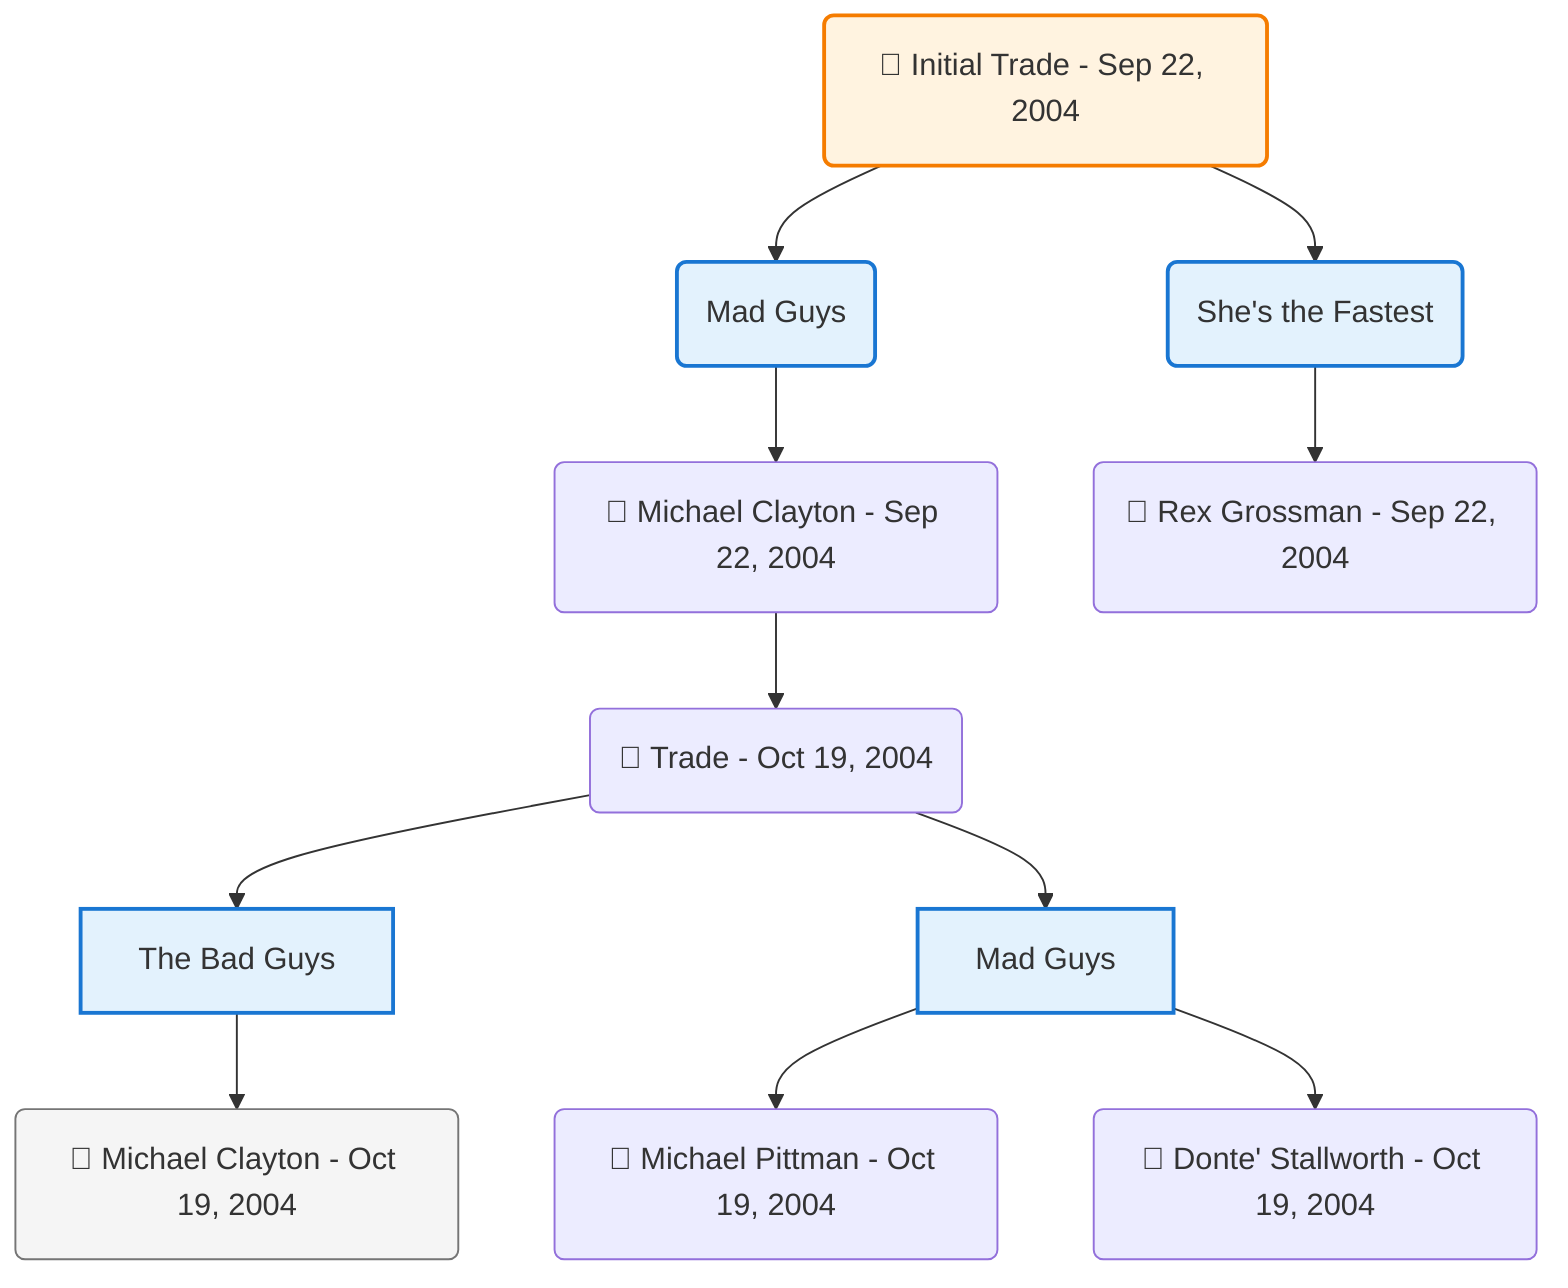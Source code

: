 flowchart TD

    TRADE_MAIN("🔄 Initial Trade - Sep 22, 2004")
    TEAM_1("Mad Guys")
    TEAM_2("She's the Fastest")
    NODE_ae8fab57-9c3e-46c3-9165-14960db5b412("🔄 Michael Clayton - Sep 22, 2004")
    TRADE_8a76fddf-8e47-4c29-9852-a44f8e99516a_3("🔄 Trade - Oct 19, 2004")
    TEAM_b2220d1a-ff75-4622-9757-09978901110f_4["The Bad Guys"]
    NODE_eaf92e72-7d5d-457f-8127-f0091e49f5ee("🔄 Michael Clayton - Oct 19, 2004")
    TEAM_f5908944-6efd-40eb-af54-6c53004e0e2f_5["Mad Guys"]
    NODE_f7c5df15-d298-4461-8bc4-21f509a33407("🔄 Michael Pittman - Oct 19, 2004")
    NODE_7a663254-7d9d-416c-be48-c03631f45549("🔄 Donte' Stallworth - Oct 19, 2004")
    NODE_67a9f7dd-bf9e-42f6-a067-b12e6ca10c7e("🔄 Rex Grossman - Sep 22, 2004")

    TRADE_MAIN --> TEAM_1
    TRADE_MAIN --> TEAM_2
    TEAM_1 --> NODE_ae8fab57-9c3e-46c3-9165-14960db5b412
    NODE_ae8fab57-9c3e-46c3-9165-14960db5b412 --> TRADE_8a76fddf-8e47-4c29-9852-a44f8e99516a_3
    TRADE_8a76fddf-8e47-4c29-9852-a44f8e99516a_3 --> TEAM_b2220d1a-ff75-4622-9757-09978901110f_4
    TEAM_b2220d1a-ff75-4622-9757-09978901110f_4 --> NODE_eaf92e72-7d5d-457f-8127-f0091e49f5ee
    TRADE_8a76fddf-8e47-4c29-9852-a44f8e99516a_3 --> TEAM_f5908944-6efd-40eb-af54-6c53004e0e2f_5
    TEAM_f5908944-6efd-40eb-af54-6c53004e0e2f_5 --> NODE_f7c5df15-d298-4461-8bc4-21f509a33407
    TEAM_f5908944-6efd-40eb-af54-6c53004e0e2f_5 --> NODE_7a663254-7d9d-416c-be48-c03631f45549
    TEAM_2 --> NODE_67a9f7dd-bf9e-42f6-a067-b12e6ca10c7e

    %% Node styling
    classDef teamNode fill:#e3f2fd,stroke:#1976d2,stroke-width:2px
    classDef tradeNode fill:#fff3e0,stroke:#f57c00,stroke-width:2px
    classDef playerNode fill:#f3e5f5,stroke:#7b1fa2,stroke-width:1px
    classDef nonRootPlayerNode fill:#f5f5f5,stroke:#757575,stroke-width:1px
    classDef endNode fill:#ffebee,stroke:#c62828,stroke-width:2px
    classDef waiverNode fill:#e8f5e8,stroke:#388e3c,stroke-width:2px
    classDef championshipNode fill:#fff9c4,stroke:#f57f17,stroke-width:3px

    class TEAM_1,TEAM_2,TEAM_b2220d1a-ff75-4622-9757-09978901110f_4,TEAM_f5908944-6efd-40eb-af54-6c53004e0e2f_5 teamNode
    class NODE_eaf92e72-7d5d-457f-8127-f0091e49f5ee nonRootPlayerNode
    class TRADE_MAIN tradeNode